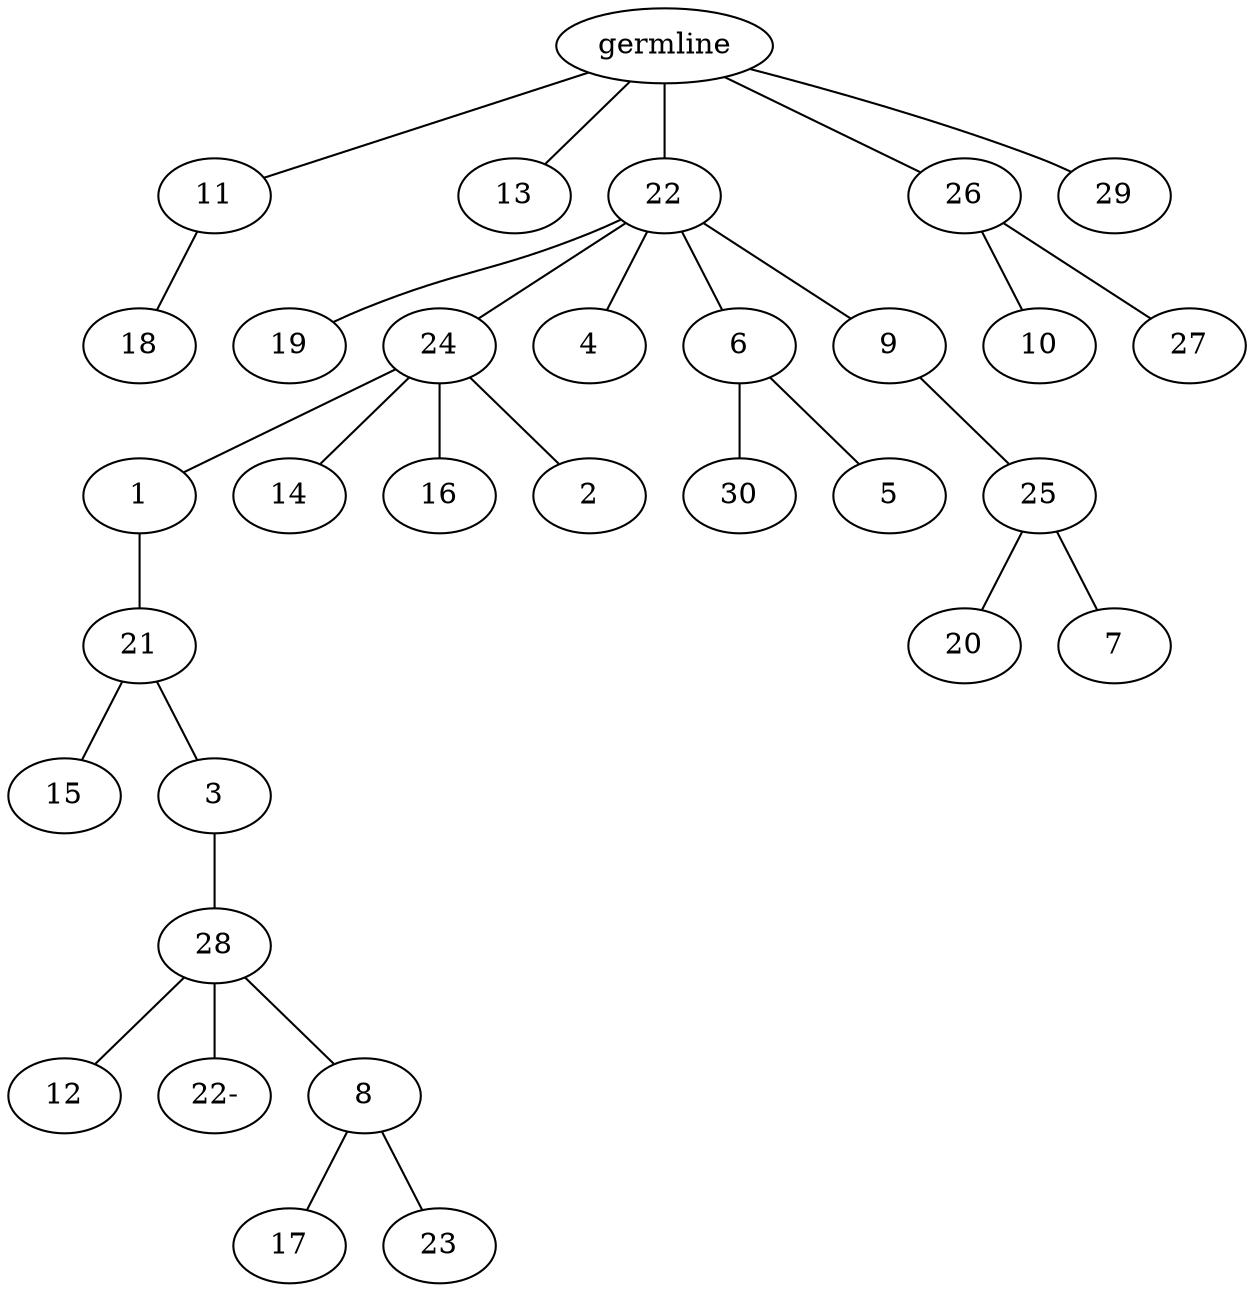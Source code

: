 graph tree {
    "140595149979712" [label="germline"];
    "140595152515280" [label="11"];
    "140595152517872" [label="18"];
    "140595152516000" [label="13"];
    "140595152518736" [label="22"];
    "140595152515520" [label="19"];
    "140595152519120" [label="24"];
    "140595152515952" [label="1"];
    "140595152517008" [label="21"];
    "140595136436208" [label="15"];
    "140595136436304" [label="3"];
    "140595136436832" [label="28"];
    "140595136436352" [label="12"];
    "140595136435872" [label="22-"];
    "140595136437984" [label="8"];
    "140595136434672" [label="17"];
    "140595136435632" [label="23"];
    "140595152516816" [label="14"];
    "140595152515808" [label="16"];
    "140595136434528" [label="2"];
    "140595152515568" [label="4"];
    "140595136437600" [label="6"];
    "140595136438128" [label="30"];
    "140595136436064" [label="5"];
    "140595136435776" [label="9"];
    "140595136435536" [label="25"];
    "140595136436256" [label="20"];
    "140595139306784" [label="7"];
    "140595152516096" [label="26"];
    "140595136436688" [label="10"];
    "140595152571120" [label="27"];
    "140595152518880" [label="29"];
    "140595149979712" -- "140595152515280";
    "140595149979712" -- "140595152516000";
    "140595149979712" -- "140595152518736";
    "140595149979712" -- "140595152516096";
    "140595149979712" -- "140595152518880";
    "140595152515280" -- "140595152517872";
    "140595152518736" -- "140595152515520";
    "140595152518736" -- "140595152519120";
    "140595152518736" -- "140595152515568";
    "140595152518736" -- "140595136437600";
    "140595152518736" -- "140595136435776";
    "140595152519120" -- "140595152515952";
    "140595152519120" -- "140595152516816";
    "140595152519120" -- "140595152515808";
    "140595152519120" -- "140595136434528";
    "140595152515952" -- "140595152517008";
    "140595152517008" -- "140595136436208";
    "140595152517008" -- "140595136436304";
    "140595136436304" -- "140595136436832";
    "140595136436832" -- "140595136436352";
    "140595136436832" -- "140595136435872";
    "140595136436832" -- "140595136437984";
    "140595136437984" -- "140595136434672";
    "140595136437984" -- "140595136435632";
    "140595136437600" -- "140595136438128";
    "140595136437600" -- "140595136436064";
    "140595136435776" -- "140595136435536";
    "140595136435536" -- "140595136436256";
    "140595136435536" -- "140595139306784";
    "140595152516096" -- "140595136436688";
    "140595152516096" -- "140595152571120";
}
